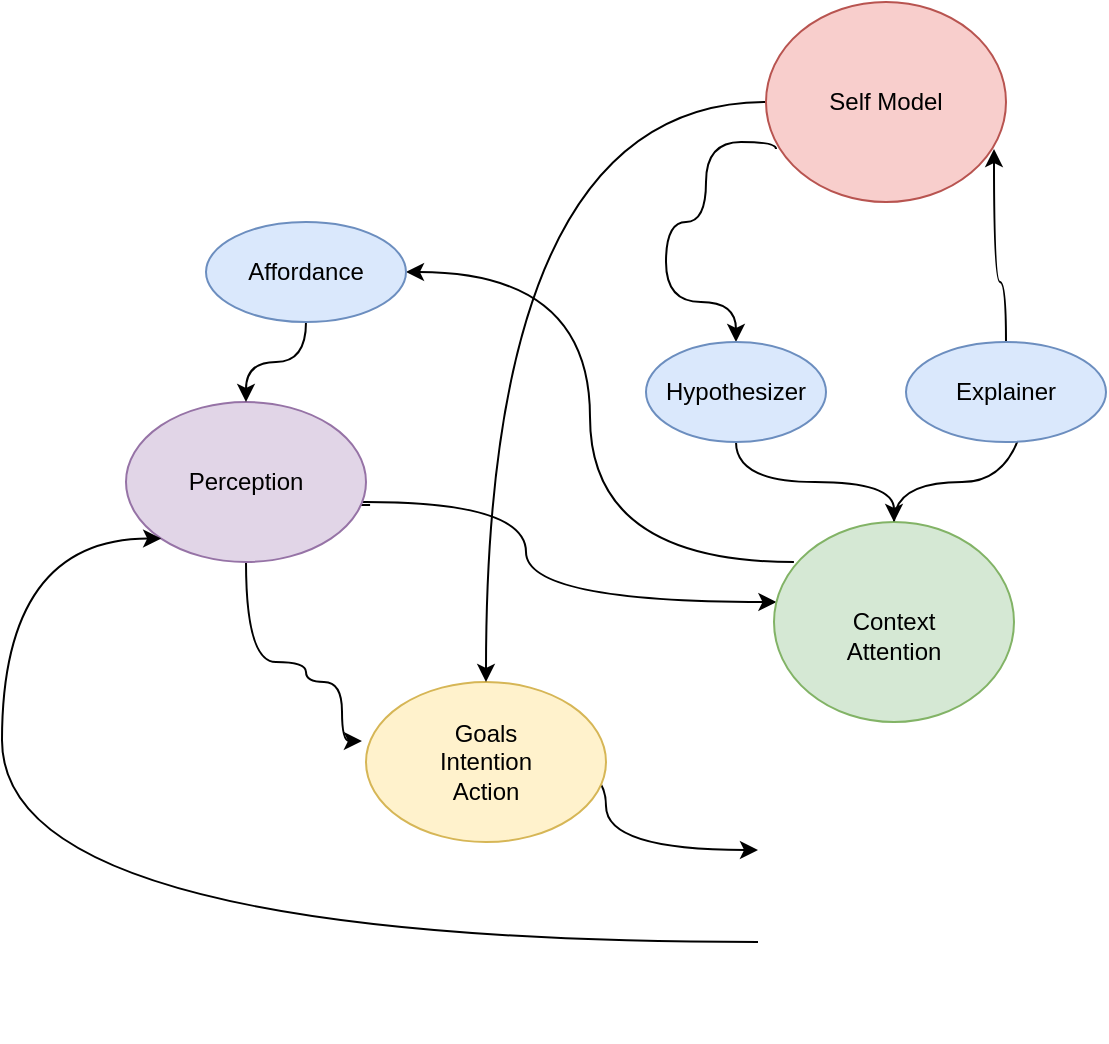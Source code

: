 <mxfile version="18.1.3" type="github">
  <diagram id="NdM1k7HMA_us2tlnT0At" name="Page-1">
    <mxGraphModel dx="894" dy="543" grid="1" gridSize="10" guides="1" tooltips="1" connect="1" arrows="1" fold="1" page="1" pageScale="1" pageWidth="850" pageHeight="1100" math="0" shadow="0">
      <root>
        <mxCell id="0" />
        <mxCell id="1" parent="0" />
        <mxCell id="MLDrHnhKgjnesNrSPSTM-16" value="" style="edgeStyle=orthogonalEdgeStyle;curved=1;orthogonalLoop=1;jettySize=auto;html=1;exitX=1.017;exitY=0.644;exitDx=0;exitDy=0;exitPerimeter=0;" edge="1" parent="1" source="MLDrHnhKgjnesNrSPSTM-1" target="MLDrHnhKgjnesNrSPSTM-5">
          <mxGeometry relative="1" as="geometry">
            <mxPoint x="110" y="80" as="targetPoint" />
            <Array as="points">
              <mxPoint x="170" y="282" />
              <mxPoint x="170" y="280" />
              <mxPoint x="330" y="280" />
              <mxPoint x="330" y="330" />
            </Array>
          </mxGeometry>
        </mxCell>
        <mxCell id="MLDrHnhKgjnesNrSPSTM-20" value="" style="edgeStyle=orthogonalEdgeStyle;curved=1;orthogonalLoop=1;jettySize=auto;html=1;entryX=-0.017;entryY=0.369;entryDx=0;entryDy=0;entryPerimeter=0;" edge="1" parent="1" source="MLDrHnhKgjnesNrSPSTM-1" target="MLDrHnhKgjnesNrSPSTM-2">
          <mxGeometry relative="1" as="geometry">
            <mxPoint x="110" y="400" as="targetPoint" />
            <Array as="points">
              <mxPoint x="190" y="360" />
              <mxPoint x="220" y="360" />
              <mxPoint x="220" y="370" />
              <mxPoint x="238" y="370" />
            </Array>
          </mxGeometry>
        </mxCell>
        <mxCell id="MLDrHnhKgjnesNrSPSTM-1" value="Perception" style="ellipse;whiteSpace=wrap;html=1;fillColor=#e1d5e7;strokeColor=#9673a6;" vertex="1" parent="1">
          <mxGeometry x="130" y="230" width="120" height="80" as="geometry" />
        </mxCell>
        <mxCell id="MLDrHnhKgjnesNrSPSTM-22" value="" style="edgeStyle=orthogonalEdgeStyle;curved=1;orthogonalLoop=1;jettySize=auto;html=1;entryX=0;entryY=0.25;entryDx=0;entryDy=0;exitX=0.5;exitY=1;exitDx=0;exitDy=0;" edge="1" parent="1" source="MLDrHnhKgjnesNrSPSTM-2" target="MLDrHnhKgjnesNrSPSTM-6">
          <mxGeometry relative="1" as="geometry">
            <mxPoint x="240" y="510" as="targetPoint" />
            <Array as="points">
              <mxPoint x="370" y="410" />
              <mxPoint x="370" y="454" />
            </Array>
          </mxGeometry>
        </mxCell>
        <mxCell id="MLDrHnhKgjnesNrSPSTM-2" value="Goals&lt;br&gt;Intention&lt;br&gt;Action" style="ellipse;whiteSpace=wrap;html=1;fillColor=#fff2cc;strokeColor=#d6b656;" vertex="1" parent="1">
          <mxGeometry x="250" y="370" width="120" height="80" as="geometry" />
        </mxCell>
        <mxCell id="MLDrHnhKgjnesNrSPSTM-35" value="" style="edgeStyle=orthogonalEdgeStyle;curved=1;orthogonalLoop=1;jettySize=auto;html=1;startArrow=none;startFill=0;endArrow=classic;endFill=1;entryX=0.62;entryY=0.03;entryDx=0;entryDy=0;entryPerimeter=0;" edge="1" parent="1" source="MLDrHnhKgjnesNrSPSTM-5" target="MLDrHnhKgjnesNrSPSTM-33">
          <mxGeometry relative="1" as="geometry">
            <mxPoint x="650" y="180" as="targetPoint" />
          </mxGeometry>
        </mxCell>
        <mxCell id="MLDrHnhKgjnesNrSPSTM-5" value="&lt;br&gt;Context&lt;br&gt;Attention" style="ellipse;whiteSpace=wrap;html=1;fillColor=#d5e8d4;strokeColor=#82b366;" vertex="1" parent="1">
          <mxGeometry x="454" y="290" width="120" height="100" as="geometry" />
        </mxCell>
        <mxCell id="MLDrHnhKgjnesNrSPSTM-26" value="" style="edgeStyle=orthogonalEdgeStyle;curved=1;orthogonalLoop=1;jettySize=auto;html=1;startArrow=none;startFill=0;endArrow=classic;endFill=1;entryX=0;entryY=1;entryDx=0;entryDy=0;" edge="1" parent="1" source="MLDrHnhKgjnesNrSPSTM-6" target="MLDrHnhKgjnesNrSPSTM-1">
          <mxGeometry relative="1" as="geometry">
            <mxPoint x="160" y="460" as="targetPoint" />
            <Array as="points">
              <mxPoint x="68" y="500" />
            </Array>
          </mxGeometry>
        </mxCell>
        <mxCell id="MLDrHnhKgjnesNrSPSTM-6" value="" style="shape=image;html=1;verticalAlign=top;verticalLabelPosition=bottom;labelBackgroundColor=#ffffff;imageAspect=0;aspect=fixed;image=https://cdn2.iconfinder.com/data/icons/whcompare-isometric-web-hosting-servers/50/connected-globe-128.png" vertex="1" parent="1">
          <mxGeometry x="446" y="422" width="128" height="128" as="geometry" />
        </mxCell>
        <mxCell id="MLDrHnhKgjnesNrSPSTM-13" value="" style="edgeStyle=orthogonalEdgeStyle;curved=1;orthogonalLoop=1;jettySize=auto;html=1;entryX=1;entryY=0.5;entryDx=0;entryDy=0;exitX=0.083;exitY=0.2;exitDx=0;exitDy=0;exitPerimeter=0;" edge="1" parent="1" source="MLDrHnhKgjnesNrSPSTM-5" target="MLDrHnhKgjnesNrSPSTM-30">
          <mxGeometry relative="1" as="geometry">
            <mxPoint x="290" y="290" as="targetPoint" />
          </mxGeometry>
        </mxCell>
        <mxCell id="MLDrHnhKgjnesNrSPSTM-29" value="" style="edgeStyle=orthogonalEdgeStyle;curved=1;orthogonalLoop=1;jettySize=auto;html=1;startArrow=none;startFill=0;endArrow=classic;endFill=1;entryX=0.5;entryY=0;entryDx=0;entryDy=0;exitX=0.042;exitY=0.735;exitDx=0;exitDy=0;exitPerimeter=0;" edge="1" parent="1" source="MLDrHnhKgjnesNrSPSTM-10" target="MLDrHnhKgjnesNrSPSTM-27">
          <mxGeometry relative="1" as="geometry">
            <Array as="points">
              <mxPoint x="455" y="100" />
              <mxPoint x="420" y="100" />
              <mxPoint x="420" y="140" />
              <mxPoint x="400" y="140" />
              <mxPoint x="400" y="180" />
              <mxPoint x="435" y="180" />
            </Array>
          </mxGeometry>
        </mxCell>
        <mxCell id="MLDrHnhKgjnesNrSPSTM-40" value="" style="edgeStyle=orthogonalEdgeStyle;curved=1;orthogonalLoop=1;jettySize=auto;html=1;startArrow=none;startFill=0;endArrow=classic;endFill=1;entryX=0.5;entryY=0;entryDx=0;entryDy=0;" edge="1" parent="1" source="MLDrHnhKgjnesNrSPSTM-10" target="MLDrHnhKgjnesNrSPSTM-2">
          <mxGeometry relative="1" as="geometry">
            <mxPoint x="310" y="360" as="targetPoint" />
          </mxGeometry>
        </mxCell>
        <mxCell id="MLDrHnhKgjnesNrSPSTM-10" value="Self Model" style="ellipse;whiteSpace=wrap;html=1;fillColor=#f8cecc;strokeColor=#b85450;" vertex="1" parent="1">
          <mxGeometry x="450" y="30" width="120" height="100" as="geometry" />
        </mxCell>
        <mxCell id="MLDrHnhKgjnesNrSPSTM-28" value="" style="edgeStyle=orthogonalEdgeStyle;curved=1;orthogonalLoop=1;jettySize=auto;html=1;startArrow=none;startFill=0;endArrow=classic;endFill=1;exitX=0.5;exitY=1;exitDx=0;exitDy=0;" edge="1" parent="1" source="MLDrHnhKgjnesNrSPSTM-27" target="MLDrHnhKgjnesNrSPSTM-5">
          <mxGeometry relative="1" as="geometry" />
        </mxCell>
        <mxCell id="MLDrHnhKgjnesNrSPSTM-27" value="Hypothesizer" style="ellipse;whiteSpace=wrap;html=1;fillColor=#dae8fc;strokeColor=#6c8ebf;" vertex="1" parent="1">
          <mxGeometry x="390" y="200" width="90" height="50" as="geometry" />
        </mxCell>
        <mxCell id="MLDrHnhKgjnesNrSPSTM-32" value="" style="edgeStyle=orthogonalEdgeStyle;curved=1;orthogonalLoop=1;jettySize=auto;html=1;startArrow=none;startFill=0;endArrow=classic;endFill=1;" edge="1" parent="1" source="MLDrHnhKgjnesNrSPSTM-30" target="MLDrHnhKgjnesNrSPSTM-1">
          <mxGeometry relative="1" as="geometry" />
        </mxCell>
        <mxCell id="MLDrHnhKgjnesNrSPSTM-30" value="Affordance" style="ellipse;whiteSpace=wrap;html=1;fillColor=#dae8fc;strokeColor=#6c8ebf;" vertex="1" parent="1">
          <mxGeometry x="170" y="140" width="100" height="50" as="geometry" />
        </mxCell>
        <mxCell id="MLDrHnhKgjnesNrSPSTM-36" value="" style="edgeStyle=orthogonalEdgeStyle;curved=1;orthogonalLoop=1;jettySize=auto;html=1;startArrow=none;startFill=0;endArrow=classic;endFill=1;entryX=0.95;entryY=0.735;entryDx=0;entryDy=0;entryPerimeter=0;" edge="1" parent="1" source="MLDrHnhKgjnesNrSPSTM-33" target="MLDrHnhKgjnesNrSPSTM-10">
          <mxGeometry relative="1" as="geometry">
            <Array as="points">
              <mxPoint x="570" y="170" />
              <mxPoint x="564" y="170" />
            </Array>
          </mxGeometry>
        </mxCell>
        <mxCell id="MLDrHnhKgjnesNrSPSTM-33" value="Explainer" style="ellipse;whiteSpace=wrap;html=1;fillColor=#dae8fc;strokeColor=#6c8ebf;" vertex="1" parent="1">
          <mxGeometry x="520" y="200" width="100" height="50" as="geometry" />
        </mxCell>
      </root>
    </mxGraphModel>
  </diagram>
</mxfile>
